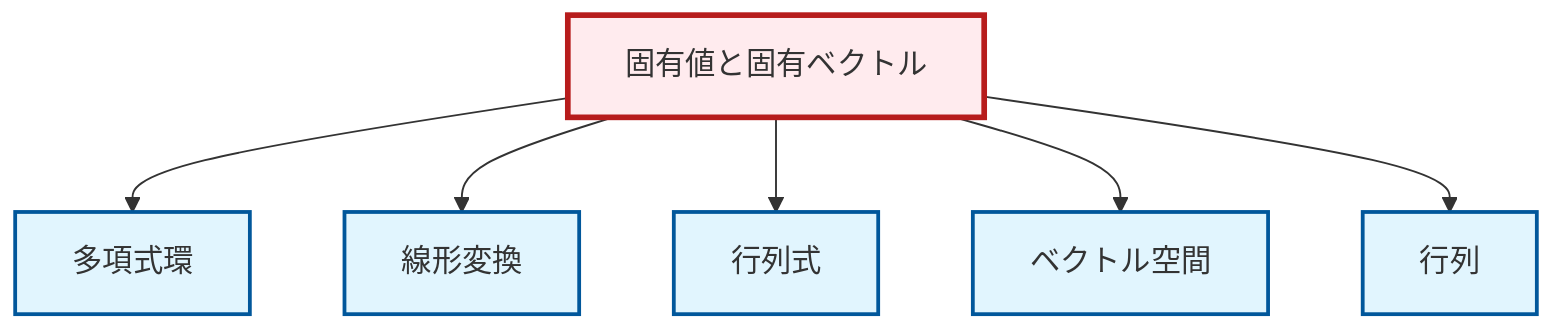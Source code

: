 graph TD
    classDef definition fill:#e1f5fe,stroke:#01579b,stroke-width:2px
    classDef theorem fill:#f3e5f5,stroke:#4a148c,stroke-width:2px
    classDef axiom fill:#fff3e0,stroke:#e65100,stroke-width:2px
    classDef example fill:#e8f5e9,stroke:#1b5e20,stroke-width:2px
    classDef current fill:#ffebee,stroke:#b71c1c,stroke-width:3px
    def-vector-space["ベクトル空間"]:::definition
    def-eigenvalue-eigenvector["固有値と固有ベクトル"]:::definition
    def-matrix["行列"]:::definition
    def-polynomial-ring["多項式環"]:::definition
    def-linear-transformation["線形変換"]:::definition
    def-determinant["行列式"]:::definition
    def-eigenvalue-eigenvector --> def-polynomial-ring
    def-eigenvalue-eigenvector --> def-linear-transformation
    def-eigenvalue-eigenvector --> def-determinant
    def-eigenvalue-eigenvector --> def-vector-space
    def-eigenvalue-eigenvector --> def-matrix
    class def-eigenvalue-eigenvector current